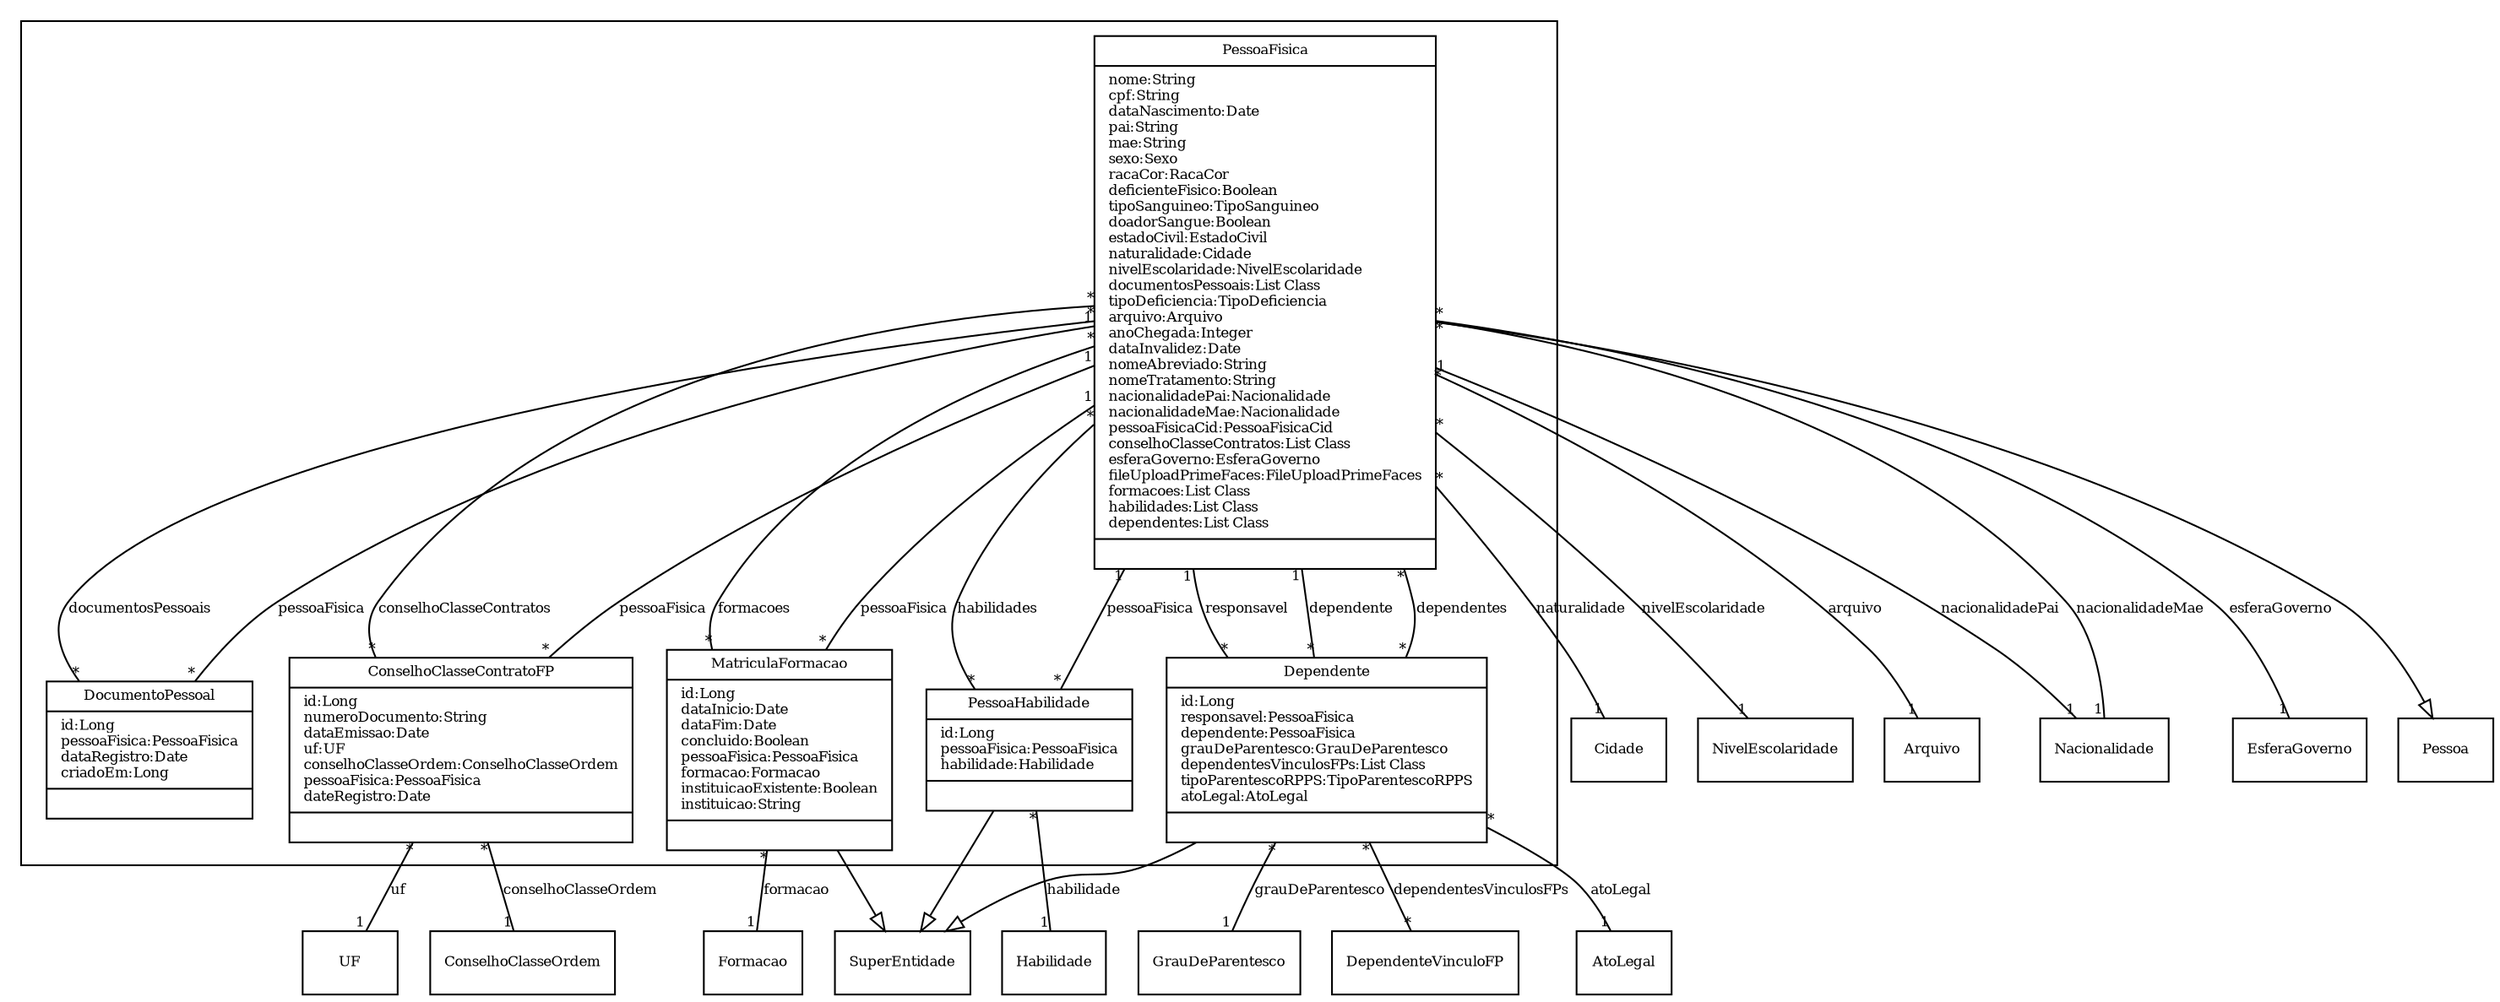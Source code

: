 digraph G{
fontname = "Times-Roman"
fontsize = 8

node [
        fontname = "Times-Roman"
        fontsize = 8
        shape = "record"
]

edge [
        fontname = "Times-Roman"
        fontsize = 8
]

subgraph clusterPESSOA_ESPECIAL
{
PessoaFisica [label = "{PessoaFisica|nome:String\lcpf:String\ldataNascimento:Date\lpai:String\lmae:String\lsexo:Sexo\lracaCor:RacaCor\ldeficienteFisico:Boolean\ltipoSanguineo:TipoSanguineo\ldoadorSangue:Boolean\lestadoCivil:EstadoCivil\lnaturalidade:Cidade\lnivelEscolaridade:NivelEscolaridade\ldocumentosPessoais:List Class\ltipoDeficiencia:TipoDeficiencia\larquivo:Arquivo\lanoChegada:Integer\ldataInvalidez:Date\lnomeAbreviado:String\lnomeTratamento:String\lnacionalidadePai:Nacionalidade\lnacionalidadeMae:Nacionalidade\lpessoaFisicaCid:PessoaFisicaCid\lconselhoClasseContratos:List Class\lesferaGoverno:EsferaGoverno\lfileUploadPrimeFaces:FileUploadPrimeFaces\lformacoes:List Class\lhabilidades:List Class\ldependentes:List Class\l|\l}"]
DocumentoPessoal [label = "{DocumentoPessoal|id:Long\lpessoaFisica:PessoaFisica\ldataRegistro:Date\lcriadoEm:Long\l|\l}"]
ConselhoClasseContratoFP [label = "{ConselhoClasseContratoFP|id:Long\lnumeroDocumento:String\ldataEmissao:Date\luf:UF\lconselhoClasseOrdem:ConselhoClasseOrdem\lpessoaFisica:PessoaFisica\ldateRegistro:Date\l|\l}"]
MatriculaFormacao [label = "{MatriculaFormacao|id:Long\ldataInicio:Date\ldataFim:Date\lconcluido:Boolean\lpessoaFisica:PessoaFisica\lformacao:Formacao\linstituicaoExistente:Boolean\linstituicao:String\l|\l}"]
PessoaHabilidade [label = "{PessoaHabilidade|id:Long\lpessoaFisica:PessoaFisica\lhabilidade:Habilidade\l|\l}"]
Dependente [label = "{Dependente|id:Long\lresponsavel:PessoaFisica\ldependente:PessoaFisica\lgrauDeParentesco:GrauDeParentesco\ldependentesVinculosFPs:List Class\ltipoParentescoRPPS:TipoParentescoRPPS\latoLegal:AtoLegal\l|\l}"]
}
edge [arrowhead = "none" headlabel = "1" taillabel = "*"] PessoaFisica -> Cidade [label = "naturalidade"]
edge [arrowhead = "none" headlabel = "1" taillabel = "*"] PessoaFisica -> NivelEscolaridade [label = "nivelEscolaridade"]
edge [arrowhead = "none" headlabel = "*" taillabel = "*"] PessoaFisica -> DocumentoPessoal [label = "documentosPessoais"]
edge [arrowhead = "none" headlabel = "1" taillabel = "1"] PessoaFisica -> Arquivo [label = "arquivo"]
edge [arrowhead = "none" headlabel = "1" taillabel = "*"] PessoaFisica -> Nacionalidade [label = "nacionalidadePai"]
edge [arrowhead = "none" headlabel = "1" taillabel = "*"] PessoaFisica -> Nacionalidade [label = "nacionalidadeMae"]
edge [arrowhead = "none" headlabel = "*" taillabel = "*"] PessoaFisica -> ConselhoClasseContratoFP [label = "conselhoClasseContratos"]
edge [arrowhead = "none" headlabel = "1" taillabel = "*"] PessoaFisica -> EsferaGoverno [label = "esferaGoverno"]
edge [arrowhead = "none" headlabel = "*" taillabel = "*"] PessoaFisica -> MatriculaFormacao [label = "formacoes"]
edge [arrowhead = "none" headlabel = "*" taillabel = "*"] PessoaFisica -> PessoaHabilidade [label = "habilidades"]
edge [arrowhead = "none" headlabel = "*" taillabel = "*"] PessoaFisica -> Dependente [label = "dependentes"]
edge [ arrowhead = "empty" headlabel = "" taillabel = ""] PessoaFisica -> Pessoa
edge [arrowhead = "none" headlabel = "1" taillabel = "*"] DocumentoPessoal -> PessoaFisica [label = "pessoaFisica"]
edge [arrowhead = "none" headlabel = "1" taillabel = "*"] ConselhoClasseContratoFP -> UF [label = "uf"]
edge [arrowhead = "none" headlabel = "1" taillabel = "*"] ConselhoClasseContratoFP -> ConselhoClasseOrdem [label = "conselhoClasseOrdem"]
edge [arrowhead = "none" headlabel = "1" taillabel = "*"] ConselhoClasseContratoFP -> PessoaFisica [label = "pessoaFisica"]
edge [arrowhead = "none" headlabel = "1" taillabel = "*"] MatriculaFormacao -> PessoaFisica [label = "pessoaFisica"]
edge [arrowhead = "none" headlabel = "1" taillabel = "*"] MatriculaFormacao -> Formacao [label = "formacao"]
edge [ arrowhead = "empty" headlabel = "" taillabel = ""] MatriculaFormacao -> SuperEntidade
edge [arrowhead = "none" headlabel = "1" taillabel = "*"] PessoaHabilidade -> PessoaFisica [label = "pessoaFisica"]
edge [arrowhead = "none" headlabel = "1" taillabel = "*"] PessoaHabilidade -> Habilidade [label = "habilidade"]
edge [ arrowhead = "empty" headlabel = "" taillabel = ""] PessoaHabilidade -> SuperEntidade
edge [arrowhead = "none" headlabel = "1" taillabel = "*"] Dependente -> PessoaFisica [label = "responsavel"]
edge [arrowhead = "none" headlabel = "1" taillabel = "*"] Dependente -> PessoaFisica [label = "dependente"]
edge [arrowhead = "none" headlabel = "1" taillabel = "*"] Dependente -> GrauDeParentesco [label = "grauDeParentesco"]
edge [arrowhead = "none" headlabel = "*" taillabel = "*"] Dependente -> DependenteVinculoFP [label = "dependentesVinculosFPs"]
edge [arrowhead = "none" headlabel = "1" taillabel = "*"] Dependente -> AtoLegal [label = "atoLegal"]
edge [ arrowhead = "empty" headlabel = "" taillabel = ""] Dependente -> SuperEntidade
}
